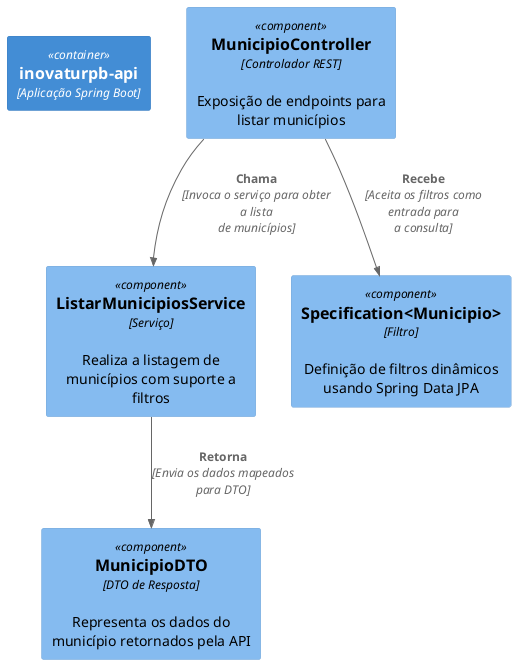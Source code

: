@startuml
!define C4_COMPONENT
!include <C4/C4_Component.puml>

Container(app, "inovaturpb-api", "Aplicação Spring Boot")

' Controlador Principal
Component(controller, "MunicipioController", "Controlador REST", "Exposição de endpoints para listar municípios")

' Serviço Principal
Component(service, "ListarMunicipiosService", "Serviço", "Realiza a listagem de municípios com suporte a filtros")

' DTO de Resposta
Component(dto, "MunicipioDTO", "DTO de Resposta", "Representa os dados do município retornados pela API")

' Especificação de Filtros
Component(spec, "Specification<Municipio>", "Filtro", "Definição de filtros dinâmicos usando Spring Data JPA")

' Relacionamentos
Rel(controller, service, "Chama", "Invoca o serviço para obter a lista de municípios")
Rel(service, dto, "Retorna", "Envia os dados mapeados para DTO")
Rel(controller, spec, "Recebe", "Aceita os filtros como entrada para a consulta")

@enduml
